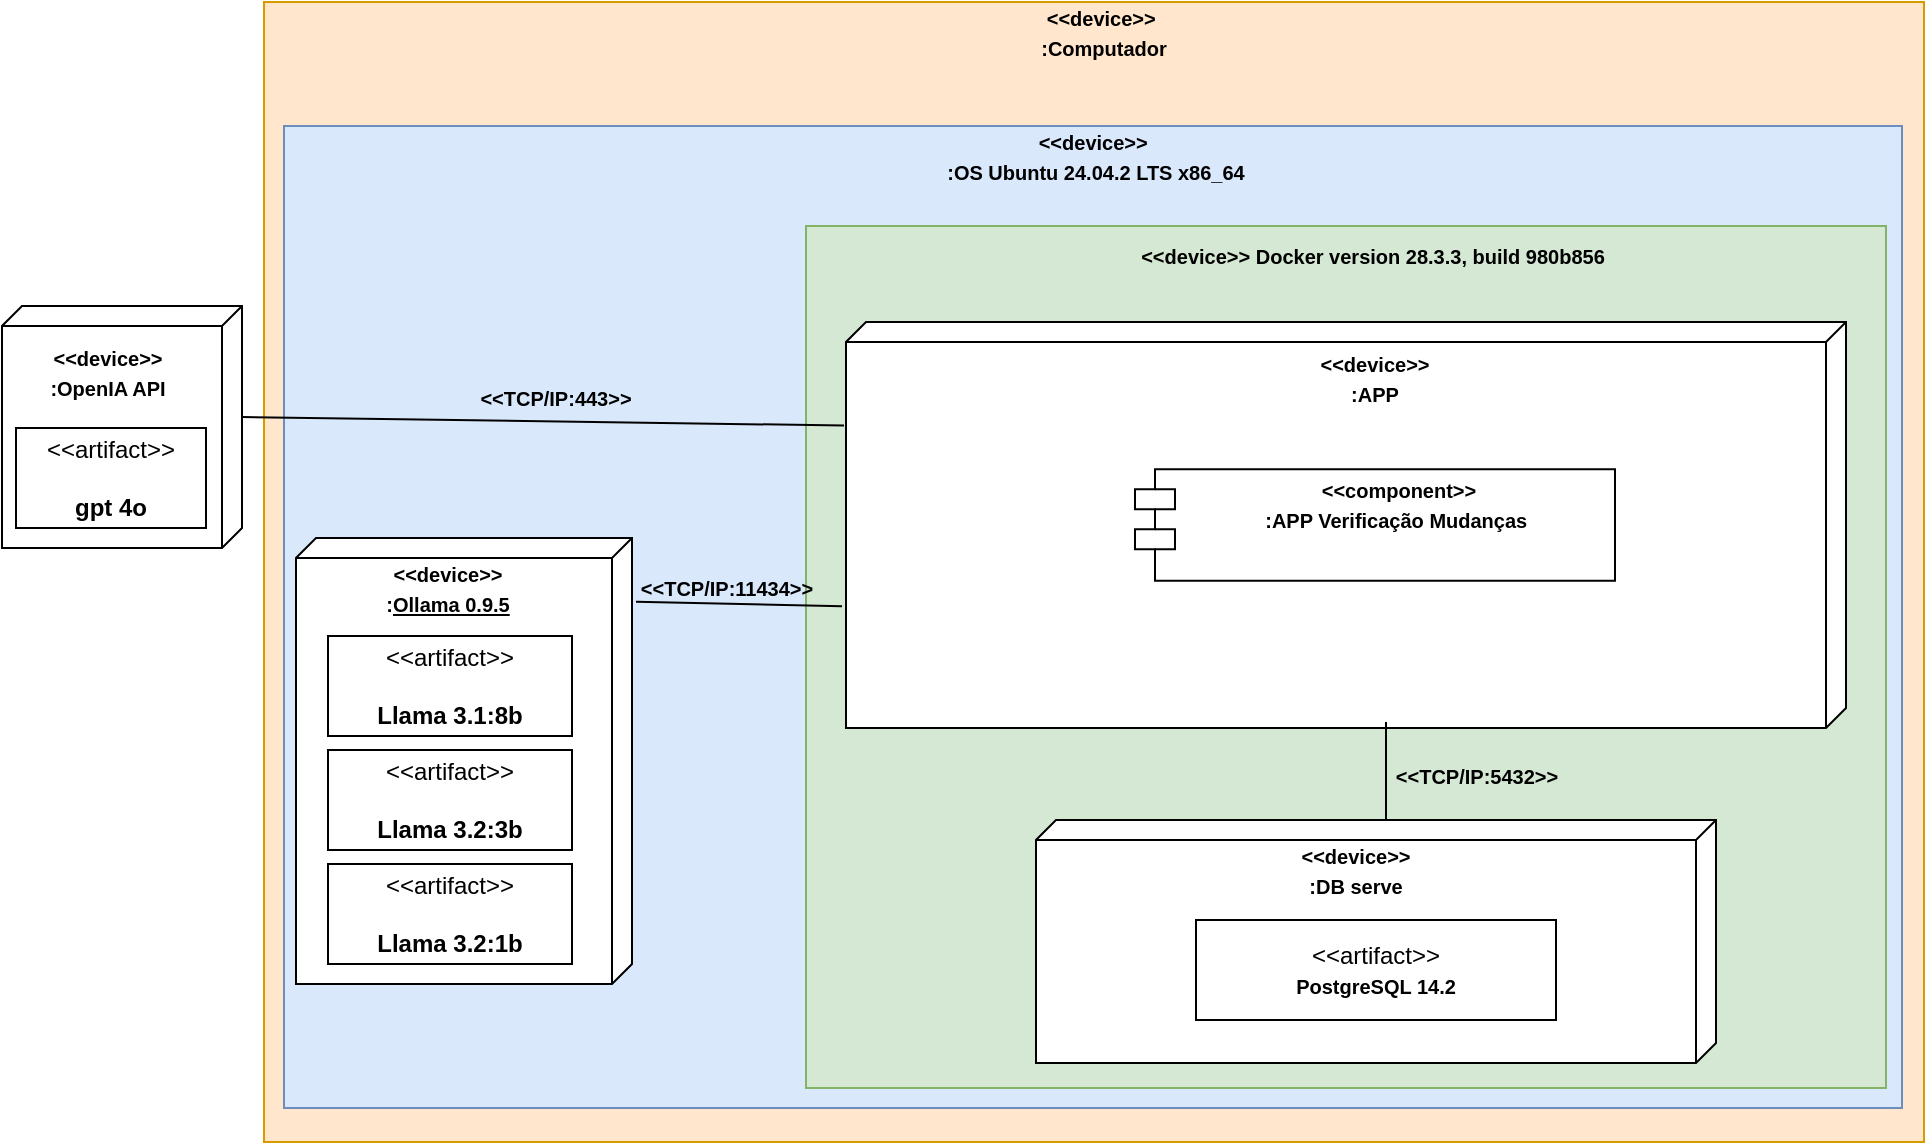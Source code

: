 <mxfile>
    <diagram id="yxSou6LyelC3PiHG005o" name="Page-1">
        <mxGraphModel dx="1205" dy="1410" grid="1" gridSize="10" guides="1" tooltips="1" connect="1" arrows="1" fold="1" page="1" pageScale="1" pageWidth="1169" pageHeight="827" math="0" shadow="0">
            <root>
                <mxCell id="0"/>
                <mxCell id="1" parent="0"/>
                <mxCell id="64" value="" style="rounded=0;whiteSpace=wrap;html=1;fillColor=#ffe6cc;strokeColor=#d79b00;" parent="1" vertex="1">
                    <mxGeometry x="320" y="-773" width="830" height="570" as="geometry"/>
                </mxCell>
                <mxCell id="59" value="" style="rounded=0;whiteSpace=wrap;html=1;fillColor=#dae8fc;strokeColor=#6c8ebf;" parent="1" vertex="1">
                    <mxGeometry x="330" y="-711" width="809" height="491" as="geometry"/>
                </mxCell>
                <mxCell id="62" value="" style="rounded=0;whiteSpace=wrap;html=1;fillColor=#d5e8d4;strokeColor=#82b366;" parent="1" vertex="1">
                    <mxGeometry x="591" y="-661" width="540" height="431" as="geometry"/>
                </mxCell>
                <mxCell id="58" value="" style="verticalAlign=top;align=left;spacingTop=8;spacingLeft=2;spacingRight=12;shape=cube;size=10;direction=south;fontStyle=4;html=1;whiteSpace=wrap;" parent="1" vertex="1">
                    <mxGeometry x="611" y="-613" width="500" height="203" as="geometry"/>
                </mxCell>
                <mxCell id="60" value="&lt;b&gt;&lt;font style=&quot;font-size: 10px;&quot;&gt;&amp;lt;&amp;lt;device&amp;gt;&amp;gt;&amp;nbsp;&lt;/font&gt;&lt;/b&gt;&lt;div&gt;&lt;b&gt;&lt;font style=&quot;font-size: 10px;&quot;&gt;:OS Ubuntu 24.04.2 LTS x86_64&lt;/font&gt;&lt;/b&gt;&lt;/div&gt;" style="text;html=1;align=center;verticalAlign=middle;whiteSpace=wrap;rounded=0;" parent="1" vertex="1">
                    <mxGeometry x="626" y="-711" width="220" height="30" as="geometry"/>
                </mxCell>
                <mxCell id="63" value="&lt;b&gt;&lt;font style=&quot;font-size: 10px;&quot;&gt;&amp;lt;&amp;lt;device&amp;gt;&amp;gt;&amp;nbsp;&lt;/font&gt;&lt;/b&gt;&lt;span style=&quot;font-size: 10px;&quot;&gt;&lt;b&gt;Docker version 28.3.3, build 980b856&lt;/b&gt;&lt;/span&gt;" style="text;html=1;align=center;verticalAlign=middle;whiteSpace=wrap;rounded=0;" parent="1" vertex="1">
                    <mxGeometry x="746" y="-661" width="257" height="30" as="geometry"/>
                </mxCell>
                <mxCell id="65" value="&lt;b&gt;&lt;font style=&quot;font-size: 10px;&quot;&gt;&amp;lt;&amp;lt;device&amp;gt;&amp;gt;&amp;nbsp;&lt;/font&gt;&lt;/b&gt;&lt;div&gt;&lt;b&gt;&lt;font style=&quot;font-size: 10px;&quot;&gt;:Computador&lt;/font&gt;&lt;/b&gt;&lt;/div&gt;" style="text;html=1;align=center;verticalAlign=middle;whiteSpace=wrap;rounded=0;" parent="1" vertex="1">
                    <mxGeometry x="630" y="-773" width="220" height="30" as="geometry"/>
                </mxCell>
                <mxCell id="67" value="" style="verticalAlign=top;align=left;spacingTop=8;spacingLeft=2;spacingRight=12;shape=cube;size=10;direction=south;fontStyle=4;html=1;whiteSpace=wrap;" parent="1" vertex="1">
                    <mxGeometry x="336" y="-505" width="168" height="223" as="geometry"/>
                </mxCell>
                <mxCell id="71" value="&amp;lt;&amp;lt;artifact&amp;gt;&amp;gt;&lt;br&gt;&lt;br&gt;&lt;b&gt;Llama 3.1:8b&lt;/b&gt;" style="html=1;align=center;verticalAlign=middle;dashed=0;whiteSpace=wrap;" parent="1" vertex="1">
                    <mxGeometry x="352" y="-456" width="122" height="50" as="geometry"/>
                </mxCell>
                <mxCell id="73" value="&amp;lt;&amp;lt;artifact&amp;gt;&amp;gt;&lt;br&gt;&lt;br&gt;&lt;b&gt;Llama 3.2:3b&lt;/b&gt;" style="html=1;align=center;verticalAlign=middle;dashed=0;whiteSpace=wrap;" parent="1" vertex="1">
                    <mxGeometry x="352" y="-399" width="122" height="50" as="geometry"/>
                </mxCell>
                <mxCell id="74" value="&amp;lt;&amp;lt;artifact&amp;gt;&amp;gt;&lt;br&gt;&lt;br&gt;&lt;b&gt;Llama 3.2:1b&lt;/b&gt;" style="html=1;align=center;verticalAlign=middle;dashed=0;whiteSpace=wrap;" parent="1" vertex="1">
                    <mxGeometry x="352" y="-342" width="122" height="50" as="geometry"/>
                </mxCell>
                <mxCell id="79" value="" style="group" vertex="1" connectable="0" parent="1">
                    <mxGeometry x="706" y="-364" width="340" height="121.5" as="geometry"/>
                </mxCell>
                <mxCell id="75" value="" style="verticalAlign=top;align=center;spacingTop=8;spacingLeft=2;spacingRight=12;shape=cube;size=10;direction=south;fontStyle=4;html=1;whiteSpace=wrap;" parent="79" vertex="1">
                    <mxGeometry width="340" height="121.5" as="geometry"/>
                </mxCell>
                <mxCell id="76" value="&amp;lt;&amp;lt;artifact&amp;gt;&amp;gt;&lt;br&gt;&lt;b&gt;&lt;font style=&quot;font-size: 10px;&quot;&gt;PostgreSQL 14.2&lt;/font&gt;&lt;/b&gt;" style="html=1;align=center;verticalAlign=middle;dashed=0;whiteSpace=wrap;" parent="79" vertex="1">
                    <mxGeometry x="80" y="50" width="180" height="50" as="geometry"/>
                </mxCell>
                <mxCell id="78" value="&lt;font style=&quot;font-size: 10px;&quot;&gt;&lt;b&gt;&amp;lt;&amp;lt;device&amp;gt;&amp;gt;&lt;/b&gt;&lt;/font&gt;&lt;div&gt;&lt;font style=&quot;font-size: 10px;&quot;&gt;&lt;b&gt;:DB serve&lt;/b&gt;&lt;/font&gt;&lt;/div&gt;" style="text;html=1;align=center;verticalAlign=middle;whiteSpace=wrap;rounded=0;" vertex="1" parent="79">
                    <mxGeometry x="130" y="10" width="60" height="30" as="geometry"/>
                </mxCell>
                <mxCell id="80" style="edgeStyle=none;html=1;exitX=0;exitY=0;exitDx=0;exitDy=165;exitPerimeter=0;entryX=0;entryY=0;entryDx=200;entryDy=230;entryPerimeter=0;endArrow=none;endFill=0;" edge="1" parent="1" source="75" target="58">
                    <mxGeometry relative="1" as="geometry"/>
                </mxCell>
                <mxCell id="81" value="&lt;font style=&quot;font-size: 10px;&quot;&gt;&lt;b&gt;&amp;lt;&amp;lt;TCP/IP:5432&amp;gt;&amp;gt;&lt;/b&gt;&lt;/font&gt;" style="text;html=1;align=center;verticalAlign=middle;whiteSpace=wrap;rounded=0;" vertex="1" parent="1">
                    <mxGeometry x="876.5" y="-401" width="98.5" height="30" as="geometry"/>
                </mxCell>
                <mxCell id="82" value="&lt;font style=&quot;font-size: 10px;&quot;&gt;&lt;b&gt;&amp;lt;&amp;lt;device&amp;gt;&amp;gt;&lt;/b&gt;&lt;/font&gt;&lt;div&gt;&lt;font style=&quot;font-size: 10px;&quot;&gt;&lt;b&gt;:APP&lt;/b&gt;&lt;/font&gt;&lt;/div&gt;" style="text;html=1;align=center;verticalAlign=middle;whiteSpace=wrap;rounded=0;" vertex="1" parent="1">
                    <mxGeometry x="776" y="-600" width="199" height="30" as="geometry"/>
                </mxCell>
                <mxCell id="83" value="" style="verticalAlign=top;align=left;spacingTop=8;spacingLeft=2;spacingRight=12;shape=cube;size=10;direction=south;fontStyle=4;html=1;whiteSpace=wrap;" vertex="1" parent="1">
                    <mxGeometry x="189" y="-621" width="120" height="121" as="geometry"/>
                </mxCell>
                <mxCell id="84" value="&amp;lt;&amp;lt;artifact&amp;gt;&amp;gt;&lt;br&gt;&lt;br&gt;&lt;b&gt;gpt 4o&lt;/b&gt;" style="html=1;align=center;verticalAlign=middle;dashed=0;whiteSpace=wrap;" vertex="1" parent="1">
                    <mxGeometry x="196" y="-560" width="95" height="50" as="geometry"/>
                </mxCell>
                <mxCell id="87" value="&lt;font style=&quot;font-size: 10px;&quot;&gt;&lt;b style=&quot;&quot;&gt;&amp;lt;&amp;lt;device&amp;gt;&amp;gt;&lt;/b&gt;&lt;/font&gt;&lt;div&gt;&lt;font style=&quot;font-size: 10px;&quot;&gt;&lt;b&gt;&lt;font style=&quot;&quot;&gt;:&lt;/font&gt;&lt;span style=&quot;color: rgb(0, 0, 0); text-align: left; text-decoration-line: underline; background-color: transparent;&quot;&gt;Ollama 0.9.5&lt;/span&gt;&lt;/b&gt;&lt;/font&gt;&lt;/div&gt;" style="text;html=1;align=center;verticalAlign=middle;whiteSpace=wrap;rounded=0;" vertex="1" parent="1">
                    <mxGeometry x="367" y="-495.5" width="90" height="30" as="geometry"/>
                </mxCell>
                <mxCell id="88" value="&lt;font style=&quot;font-size: 10px;&quot;&gt;&lt;b style=&quot;&quot;&gt;&amp;lt;&amp;lt;device&amp;gt;&amp;gt;&lt;/b&gt;&lt;/font&gt;&lt;div&gt;&lt;font style=&quot;font-size: 10px;&quot;&gt;&lt;b&gt;&lt;font style=&quot;&quot;&gt;:OpenIA API&lt;/font&gt;&lt;/b&gt;&lt;/font&gt;&lt;/div&gt;" style="text;html=1;align=center;verticalAlign=middle;whiteSpace=wrap;rounded=0;" vertex="1" parent="1">
                    <mxGeometry x="197" y="-603" width="90" height="30" as="geometry"/>
                </mxCell>
                <mxCell id="89" style="edgeStyle=none;html=1;exitX=0;exitY=0;exitDx=55.5;exitDy=0;exitPerimeter=0;entryX=0.255;entryY=1.002;entryDx=0;entryDy=0;entryPerimeter=0;endArrow=none;endFill=0;" edge="1" parent="1" source="83" target="58">
                    <mxGeometry relative="1" as="geometry"/>
                </mxCell>
                <mxCell id="90" style="edgeStyle=none;html=1;exitX=0.7;exitY=1.004;exitDx=0;exitDy=0;exitPerimeter=0;entryX=0.143;entryY=-0.012;entryDx=0;entryDy=0;entryPerimeter=0;endArrow=none;endFill=0;" edge="1" parent="1" source="58" target="67">
                    <mxGeometry relative="1" as="geometry"/>
                </mxCell>
                <mxCell id="91" value="&lt;font style=&quot;font-size: 10px;&quot;&gt;&lt;b&gt;&amp;lt;&amp;lt;TCP/IP:&lt;/b&gt;&lt;/font&gt;&lt;span style=&quot;font-size: 10px;&quot;&gt;&lt;b&gt;11434&amp;gt;&amp;gt;&lt;/b&gt;&lt;/span&gt;" style="text;html=1;align=center;verticalAlign=middle;whiteSpace=wrap;rounded=0;" vertex="1" parent="1">
                    <mxGeometry x="518" y="-495.5" width="66.5" height="30" as="geometry"/>
                </mxCell>
                <mxCell id="92" value="&lt;font style=&quot;font-size: 10px;&quot;&gt;&lt;b&gt;&amp;lt;&amp;lt;TCP/IP:&lt;/b&gt;&lt;/font&gt;&lt;span style=&quot;font-size: 10px;&quot;&gt;&lt;b&gt;443&amp;gt;&amp;gt;&lt;/b&gt;&lt;/span&gt;" style="text;html=1;align=center;verticalAlign=middle;whiteSpace=wrap;rounded=0;" vertex="1" parent="1">
                    <mxGeometry x="422" y="-590" width="88" height="30" as="geometry"/>
                </mxCell>
                <mxCell id="94" value="" style="shape=module;align=left;spacingLeft=20;align=center;verticalAlign=top;whiteSpace=wrap;html=1;" vertex="1" parent="1">
                    <mxGeometry x="755.5" y="-539.37" width="240" height="55.75" as="geometry"/>
                </mxCell>
                <mxCell id="95" value="&lt;font style=&quot;font-size: 10px;&quot;&gt;&lt;b&gt;&amp;lt;&amp;lt;component&amp;gt;&amp;gt;&lt;/b&gt;&lt;/font&gt;&lt;div&gt;&lt;font style=&quot;font-size: 10px;&quot;&gt;&lt;b&gt;:APP Verificação Mudanças&amp;nbsp;&lt;/b&gt;&lt;/font&gt;&lt;/div&gt;" style="text;html=1;align=center;verticalAlign=middle;whiteSpace=wrap;rounded=0;" vertex="1" parent="1">
                    <mxGeometry x="787.75" y="-537.37" width="199" height="30" as="geometry"/>
                </mxCell>
            </root>
        </mxGraphModel>
    </diagram>
</mxfile>